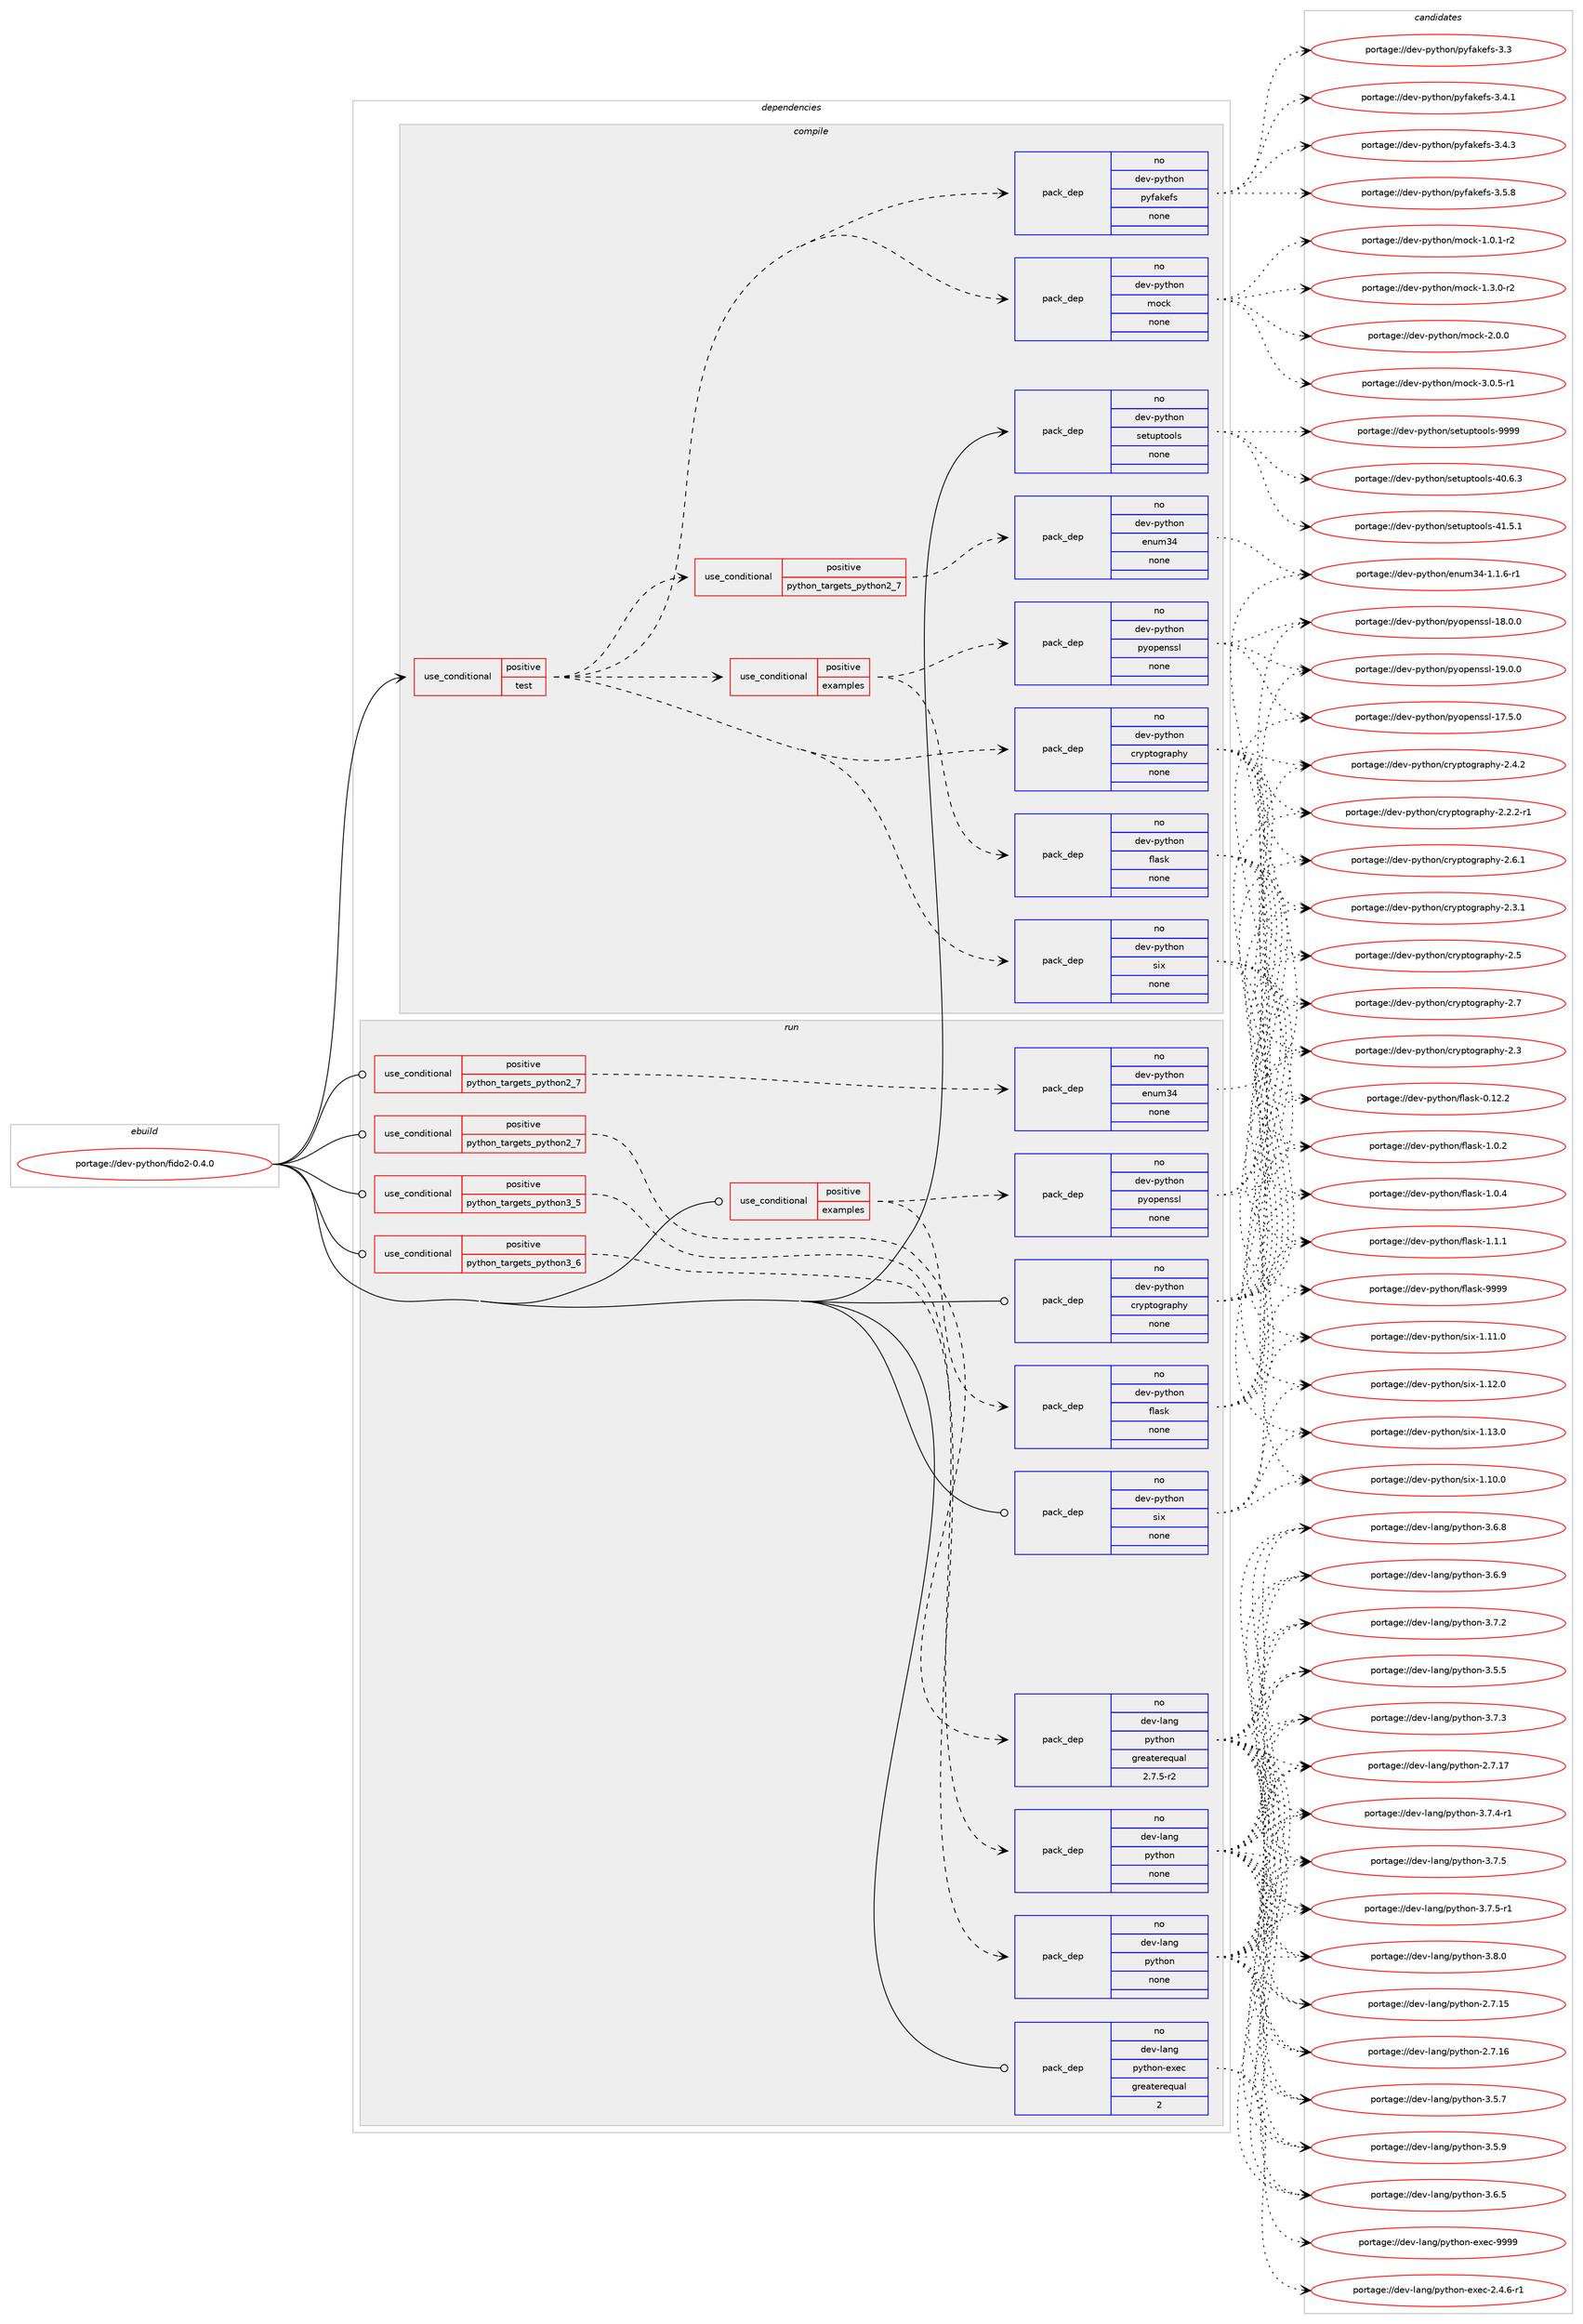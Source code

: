 digraph prolog {

# *************
# Graph options
# *************

newrank=true;
concentrate=true;
compound=true;
graph [rankdir=LR,fontname=Helvetica,fontsize=10,ranksep=1.5];#, ranksep=2.5, nodesep=0.2];
edge  [arrowhead=vee];
node  [fontname=Helvetica,fontsize=10];

# **********
# The ebuild
# **********

subgraph cluster_leftcol {
color=gray;
rank=same;
label=<<i>ebuild</i>>;
id [label="portage://dev-python/fido2-0.4.0", color=red, width=4, href="../dev-python/fido2-0.4.0.svg"];
}

# ****************
# The dependencies
# ****************

subgraph cluster_midcol {
color=gray;
label=<<i>dependencies</i>>;
subgraph cluster_compile {
fillcolor="#eeeeee";
style=filled;
label=<<i>compile</i>>;
subgraph cond28548 {
dependency139179 [label=<<TABLE BORDER="0" CELLBORDER="1" CELLSPACING="0" CELLPADDING="4"><TR><TD ROWSPAN="3" CELLPADDING="10">use_conditional</TD></TR><TR><TD>positive</TD></TR><TR><TD>test</TD></TR></TABLE>>, shape=none, color=red];
subgraph pack107303 {
dependency139180 [label=<<TABLE BORDER="0" CELLBORDER="1" CELLSPACING="0" CELLPADDING="4" WIDTH="220"><TR><TD ROWSPAN="6" CELLPADDING="30">pack_dep</TD></TR><TR><TD WIDTH="110">no</TD></TR><TR><TD>dev-python</TD></TR><TR><TD>six</TD></TR><TR><TD>none</TD></TR><TR><TD></TD></TR></TABLE>>, shape=none, color=blue];
}
dependency139179:e -> dependency139180:w [weight=20,style="dashed",arrowhead="vee"];
subgraph pack107304 {
dependency139181 [label=<<TABLE BORDER="0" CELLBORDER="1" CELLSPACING="0" CELLPADDING="4" WIDTH="220"><TR><TD ROWSPAN="6" CELLPADDING="30">pack_dep</TD></TR><TR><TD WIDTH="110">no</TD></TR><TR><TD>dev-python</TD></TR><TR><TD>cryptography</TD></TR><TR><TD>none</TD></TR><TR><TD></TD></TR></TABLE>>, shape=none, color=blue];
}
dependency139179:e -> dependency139181:w [weight=20,style="dashed",arrowhead="vee"];
subgraph cond28549 {
dependency139182 [label=<<TABLE BORDER="0" CELLBORDER="1" CELLSPACING="0" CELLPADDING="4"><TR><TD ROWSPAN="3" CELLPADDING="10">use_conditional</TD></TR><TR><TD>positive</TD></TR><TR><TD>python_targets_python2_7</TD></TR></TABLE>>, shape=none, color=red];
subgraph pack107305 {
dependency139183 [label=<<TABLE BORDER="0" CELLBORDER="1" CELLSPACING="0" CELLPADDING="4" WIDTH="220"><TR><TD ROWSPAN="6" CELLPADDING="30">pack_dep</TD></TR><TR><TD WIDTH="110">no</TD></TR><TR><TD>dev-python</TD></TR><TR><TD>enum34</TD></TR><TR><TD>none</TD></TR><TR><TD></TD></TR></TABLE>>, shape=none, color=blue];
}
dependency139182:e -> dependency139183:w [weight=20,style="dashed",arrowhead="vee"];
}
dependency139179:e -> dependency139182:w [weight=20,style="dashed",arrowhead="vee"];
subgraph cond28550 {
dependency139184 [label=<<TABLE BORDER="0" CELLBORDER="1" CELLSPACING="0" CELLPADDING="4"><TR><TD ROWSPAN="3" CELLPADDING="10">use_conditional</TD></TR><TR><TD>positive</TD></TR><TR><TD>examples</TD></TR></TABLE>>, shape=none, color=red];
subgraph pack107306 {
dependency139185 [label=<<TABLE BORDER="0" CELLBORDER="1" CELLSPACING="0" CELLPADDING="4" WIDTH="220"><TR><TD ROWSPAN="6" CELLPADDING="30">pack_dep</TD></TR><TR><TD WIDTH="110">no</TD></TR><TR><TD>dev-python</TD></TR><TR><TD>flask</TD></TR><TR><TD>none</TD></TR><TR><TD></TD></TR></TABLE>>, shape=none, color=blue];
}
dependency139184:e -> dependency139185:w [weight=20,style="dashed",arrowhead="vee"];
subgraph pack107307 {
dependency139186 [label=<<TABLE BORDER="0" CELLBORDER="1" CELLSPACING="0" CELLPADDING="4" WIDTH="220"><TR><TD ROWSPAN="6" CELLPADDING="30">pack_dep</TD></TR><TR><TD WIDTH="110">no</TD></TR><TR><TD>dev-python</TD></TR><TR><TD>pyopenssl</TD></TR><TR><TD>none</TD></TR><TR><TD></TD></TR></TABLE>>, shape=none, color=blue];
}
dependency139184:e -> dependency139186:w [weight=20,style="dashed",arrowhead="vee"];
}
dependency139179:e -> dependency139184:w [weight=20,style="dashed",arrowhead="vee"];
subgraph pack107308 {
dependency139187 [label=<<TABLE BORDER="0" CELLBORDER="1" CELLSPACING="0" CELLPADDING="4" WIDTH="220"><TR><TD ROWSPAN="6" CELLPADDING="30">pack_dep</TD></TR><TR><TD WIDTH="110">no</TD></TR><TR><TD>dev-python</TD></TR><TR><TD>mock</TD></TR><TR><TD>none</TD></TR><TR><TD></TD></TR></TABLE>>, shape=none, color=blue];
}
dependency139179:e -> dependency139187:w [weight=20,style="dashed",arrowhead="vee"];
subgraph pack107309 {
dependency139188 [label=<<TABLE BORDER="0" CELLBORDER="1" CELLSPACING="0" CELLPADDING="4" WIDTH="220"><TR><TD ROWSPAN="6" CELLPADDING="30">pack_dep</TD></TR><TR><TD WIDTH="110">no</TD></TR><TR><TD>dev-python</TD></TR><TR><TD>pyfakefs</TD></TR><TR><TD>none</TD></TR><TR><TD></TD></TR></TABLE>>, shape=none, color=blue];
}
dependency139179:e -> dependency139188:w [weight=20,style="dashed",arrowhead="vee"];
}
id:e -> dependency139179:w [weight=20,style="solid",arrowhead="vee"];
subgraph pack107310 {
dependency139189 [label=<<TABLE BORDER="0" CELLBORDER="1" CELLSPACING="0" CELLPADDING="4" WIDTH="220"><TR><TD ROWSPAN="6" CELLPADDING="30">pack_dep</TD></TR><TR><TD WIDTH="110">no</TD></TR><TR><TD>dev-python</TD></TR><TR><TD>setuptools</TD></TR><TR><TD>none</TD></TR><TR><TD></TD></TR></TABLE>>, shape=none, color=blue];
}
id:e -> dependency139189:w [weight=20,style="solid",arrowhead="vee"];
}
subgraph cluster_compileandrun {
fillcolor="#eeeeee";
style=filled;
label=<<i>compile and run</i>>;
}
subgraph cluster_run {
fillcolor="#eeeeee";
style=filled;
label=<<i>run</i>>;
subgraph cond28551 {
dependency139190 [label=<<TABLE BORDER="0" CELLBORDER="1" CELLSPACING="0" CELLPADDING="4"><TR><TD ROWSPAN="3" CELLPADDING="10">use_conditional</TD></TR><TR><TD>positive</TD></TR><TR><TD>examples</TD></TR></TABLE>>, shape=none, color=red];
subgraph pack107311 {
dependency139191 [label=<<TABLE BORDER="0" CELLBORDER="1" CELLSPACING="0" CELLPADDING="4" WIDTH="220"><TR><TD ROWSPAN="6" CELLPADDING="30">pack_dep</TD></TR><TR><TD WIDTH="110">no</TD></TR><TR><TD>dev-python</TD></TR><TR><TD>flask</TD></TR><TR><TD>none</TD></TR><TR><TD></TD></TR></TABLE>>, shape=none, color=blue];
}
dependency139190:e -> dependency139191:w [weight=20,style="dashed",arrowhead="vee"];
subgraph pack107312 {
dependency139192 [label=<<TABLE BORDER="0" CELLBORDER="1" CELLSPACING="0" CELLPADDING="4" WIDTH="220"><TR><TD ROWSPAN="6" CELLPADDING="30">pack_dep</TD></TR><TR><TD WIDTH="110">no</TD></TR><TR><TD>dev-python</TD></TR><TR><TD>pyopenssl</TD></TR><TR><TD>none</TD></TR><TR><TD></TD></TR></TABLE>>, shape=none, color=blue];
}
dependency139190:e -> dependency139192:w [weight=20,style="dashed",arrowhead="vee"];
}
id:e -> dependency139190:w [weight=20,style="solid",arrowhead="odot"];
subgraph cond28552 {
dependency139193 [label=<<TABLE BORDER="0" CELLBORDER="1" CELLSPACING="0" CELLPADDING="4"><TR><TD ROWSPAN="3" CELLPADDING="10">use_conditional</TD></TR><TR><TD>positive</TD></TR><TR><TD>python_targets_python2_7</TD></TR></TABLE>>, shape=none, color=red];
subgraph pack107313 {
dependency139194 [label=<<TABLE BORDER="0" CELLBORDER="1" CELLSPACING="0" CELLPADDING="4" WIDTH="220"><TR><TD ROWSPAN="6" CELLPADDING="30">pack_dep</TD></TR><TR><TD WIDTH="110">no</TD></TR><TR><TD>dev-lang</TD></TR><TR><TD>python</TD></TR><TR><TD>greaterequal</TD></TR><TR><TD>2.7.5-r2</TD></TR></TABLE>>, shape=none, color=blue];
}
dependency139193:e -> dependency139194:w [weight=20,style="dashed",arrowhead="vee"];
}
id:e -> dependency139193:w [weight=20,style="solid",arrowhead="odot"];
subgraph cond28553 {
dependency139195 [label=<<TABLE BORDER="0" CELLBORDER="1" CELLSPACING="0" CELLPADDING="4"><TR><TD ROWSPAN="3" CELLPADDING="10">use_conditional</TD></TR><TR><TD>positive</TD></TR><TR><TD>python_targets_python2_7</TD></TR></TABLE>>, shape=none, color=red];
subgraph pack107314 {
dependency139196 [label=<<TABLE BORDER="0" CELLBORDER="1" CELLSPACING="0" CELLPADDING="4" WIDTH="220"><TR><TD ROWSPAN="6" CELLPADDING="30">pack_dep</TD></TR><TR><TD WIDTH="110">no</TD></TR><TR><TD>dev-python</TD></TR><TR><TD>enum34</TD></TR><TR><TD>none</TD></TR><TR><TD></TD></TR></TABLE>>, shape=none, color=blue];
}
dependency139195:e -> dependency139196:w [weight=20,style="dashed",arrowhead="vee"];
}
id:e -> dependency139195:w [weight=20,style="solid",arrowhead="odot"];
subgraph cond28554 {
dependency139197 [label=<<TABLE BORDER="0" CELLBORDER="1" CELLSPACING="0" CELLPADDING="4"><TR><TD ROWSPAN="3" CELLPADDING="10">use_conditional</TD></TR><TR><TD>positive</TD></TR><TR><TD>python_targets_python3_5</TD></TR></TABLE>>, shape=none, color=red];
subgraph pack107315 {
dependency139198 [label=<<TABLE BORDER="0" CELLBORDER="1" CELLSPACING="0" CELLPADDING="4" WIDTH="220"><TR><TD ROWSPAN="6" CELLPADDING="30">pack_dep</TD></TR><TR><TD WIDTH="110">no</TD></TR><TR><TD>dev-lang</TD></TR><TR><TD>python</TD></TR><TR><TD>none</TD></TR><TR><TD></TD></TR></TABLE>>, shape=none, color=blue];
}
dependency139197:e -> dependency139198:w [weight=20,style="dashed",arrowhead="vee"];
}
id:e -> dependency139197:w [weight=20,style="solid",arrowhead="odot"];
subgraph cond28555 {
dependency139199 [label=<<TABLE BORDER="0" CELLBORDER="1" CELLSPACING="0" CELLPADDING="4"><TR><TD ROWSPAN="3" CELLPADDING="10">use_conditional</TD></TR><TR><TD>positive</TD></TR><TR><TD>python_targets_python3_6</TD></TR></TABLE>>, shape=none, color=red];
subgraph pack107316 {
dependency139200 [label=<<TABLE BORDER="0" CELLBORDER="1" CELLSPACING="0" CELLPADDING="4" WIDTH="220"><TR><TD ROWSPAN="6" CELLPADDING="30">pack_dep</TD></TR><TR><TD WIDTH="110">no</TD></TR><TR><TD>dev-lang</TD></TR><TR><TD>python</TD></TR><TR><TD>none</TD></TR><TR><TD></TD></TR></TABLE>>, shape=none, color=blue];
}
dependency139199:e -> dependency139200:w [weight=20,style="dashed",arrowhead="vee"];
}
id:e -> dependency139199:w [weight=20,style="solid",arrowhead="odot"];
subgraph pack107317 {
dependency139201 [label=<<TABLE BORDER="0" CELLBORDER="1" CELLSPACING="0" CELLPADDING="4" WIDTH="220"><TR><TD ROWSPAN="6" CELLPADDING="30">pack_dep</TD></TR><TR><TD WIDTH="110">no</TD></TR><TR><TD>dev-lang</TD></TR><TR><TD>python-exec</TD></TR><TR><TD>greaterequal</TD></TR><TR><TD>2</TD></TR></TABLE>>, shape=none, color=blue];
}
id:e -> dependency139201:w [weight=20,style="solid",arrowhead="odot"];
subgraph pack107318 {
dependency139202 [label=<<TABLE BORDER="0" CELLBORDER="1" CELLSPACING="0" CELLPADDING="4" WIDTH="220"><TR><TD ROWSPAN="6" CELLPADDING="30">pack_dep</TD></TR><TR><TD WIDTH="110">no</TD></TR><TR><TD>dev-python</TD></TR><TR><TD>cryptography</TD></TR><TR><TD>none</TD></TR><TR><TD></TD></TR></TABLE>>, shape=none, color=blue];
}
id:e -> dependency139202:w [weight=20,style="solid",arrowhead="odot"];
subgraph pack107319 {
dependency139203 [label=<<TABLE BORDER="0" CELLBORDER="1" CELLSPACING="0" CELLPADDING="4" WIDTH="220"><TR><TD ROWSPAN="6" CELLPADDING="30">pack_dep</TD></TR><TR><TD WIDTH="110">no</TD></TR><TR><TD>dev-python</TD></TR><TR><TD>six</TD></TR><TR><TD>none</TD></TR><TR><TD></TD></TR></TABLE>>, shape=none, color=blue];
}
id:e -> dependency139203:w [weight=20,style="solid",arrowhead="odot"];
}
}

# **************
# The candidates
# **************

subgraph cluster_choices {
rank=same;
color=gray;
label=<<i>candidates</i>>;

subgraph choice107303 {
color=black;
nodesep=1;
choiceportage100101118451121211161041111104711510512045494649484648 [label="portage://dev-python/six-1.10.0", color=red, width=4,href="../dev-python/six-1.10.0.svg"];
choiceportage100101118451121211161041111104711510512045494649494648 [label="portage://dev-python/six-1.11.0", color=red, width=4,href="../dev-python/six-1.11.0.svg"];
choiceportage100101118451121211161041111104711510512045494649504648 [label="portage://dev-python/six-1.12.0", color=red, width=4,href="../dev-python/six-1.12.0.svg"];
choiceportage100101118451121211161041111104711510512045494649514648 [label="portage://dev-python/six-1.13.0", color=red, width=4,href="../dev-python/six-1.13.0.svg"];
dependency139180:e -> choiceportage100101118451121211161041111104711510512045494649484648:w [style=dotted,weight="100"];
dependency139180:e -> choiceportage100101118451121211161041111104711510512045494649494648:w [style=dotted,weight="100"];
dependency139180:e -> choiceportage100101118451121211161041111104711510512045494649504648:w [style=dotted,weight="100"];
dependency139180:e -> choiceportage100101118451121211161041111104711510512045494649514648:w [style=dotted,weight="100"];
}
subgraph choice107304 {
color=black;
nodesep=1;
choiceportage100101118451121211161041111104799114121112116111103114971121041214550465046504511449 [label="portage://dev-python/cryptography-2.2.2-r1", color=red, width=4,href="../dev-python/cryptography-2.2.2-r1.svg"];
choiceportage1001011184511212111610411111047991141211121161111031149711210412145504651 [label="portage://dev-python/cryptography-2.3", color=red, width=4,href="../dev-python/cryptography-2.3.svg"];
choiceportage10010111845112121116104111110479911412111211611110311497112104121455046514649 [label="portage://dev-python/cryptography-2.3.1", color=red, width=4,href="../dev-python/cryptography-2.3.1.svg"];
choiceportage10010111845112121116104111110479911412111211611110311497112104121455046524650 [label="portage://dev-python/cryptography-2.4.2", color=red, width=4,href="../dev-python/cryptography-2.4.2.svg"];
choiceportage1001011184511212111610411111047991141211121161111031149711210412145504653 [label="portage://dev-python/cryptography-2.5", color=red, width=4,href="../dev-python/cryptography-2.5.svg"];
choiceportage10010111845112121116104111110479911412111211611110311497112104121455046544649 [label="portage://dev-python/cryptography-2.6.1", color=red, width=4,href="../dev-python/cryptography-2.6.1.svg"];
choiceportage1001011184511212111610411111047991141211121161111031149711210412145504655 [label="portage://dev-python/cryptography-2.7", color=red, width=4,href="../dev-python/cryptography-2.7.svg"];
dependency139181:e -> choiceportage100101118451121211161041111104799114121112116111103114971121041214550465046504511449:w [style=dotted,weight="100"];
dependency139181:e -> choiceportage1001011184511212111610411111047991141211121161111031149711210412145504651:w [style=dotted,weight="100"];
dependency139181:e -> choiceportage10010111845112121116104111110479911412111211611110311497112104121455046514649:w [style=dotted,weight="100"];
dependency139181:e -> choiceportage10010111845112121116104111110479911412111211611110311497112104121455046524650:w [style=dotted,weight="100"];
dependency139181:e -> choiceportage1001011184511212111610411111047991141211121161111031149711210412145504653:w [style=dotted,weight="100"];
dependency139181:e -> choiceportage10010111845112121116104111110479911412111211611110311497112104121455046544649:w [style=dotted,weight="100"];
dependency139181:e -> choiceportage1001011184511212111610411111047991141211121161111031149711210412145504655:w [style=dotted,weight="100"];
}
subgraph choice107305 {
color=black;
nodesep=1;
choiceportage100101118451121211161041111104710111011710951524549464946544511449 [label="portage://dev-python/enum34-1.1.6-r1", color=red, width=4,href="../dev-python/enum34-1.1.6-r1.svg"];
dependency139183:e -> choiceportage100101118451121211161041111104710111011710951524549464946544511449:w [style=dotted,weight="100"];
}
subgraph choice107306 {
color=black;
nodesep=1;
choiceportage10010111845112121116104111110471021089711510745484649504650 [label="portage://dev-python/flask-0.12.2", color=red, width=4,href="../dev-python/flask-0.12.2.svg"];
choiceportage100101118451121211161041111104710210897115107454946484650 [label="portage://dev-python/flask-1.0.2", color=red, width=4,href="../dev-python/flask-1.0.2.svg"];
choiceportage100101118451121211161041111104710210897115107454946484652 [label="portage://dev-python/flask-1.0.4", color=red, width=4,href="../dev-python/flask-1.0.4.svg"];
choiceportage100101118451121211161041111104710210897115107454946494649 [label="portage://dev-python/flask-1.1.1", color=red, width=4,href="../dev-python/flask-1.1.1.svg"];
choiceportage1001011184511212111610411111047102108971151074557575757 [label="portage://dev-python/flask-9999", color=red, width=4,href="../dev-python/flask-9999.svg"];
dependency139185:e -> choiceportage10010111845112121116104111110471021089711510745484649504650:w [style=dotted,weight="100"];
dependency139185:e -> choiceportage100101118451121211161041111104710210897115107454946484650:w [style=dotted,weight="100"];
dependency139185:e -> choiceportage100101118451121211161041111104710210897115107454946484652:w [style=dotted,weight="100"];
dependency139185:e -> choiceportage100101118451121211161041111104710210897115107454946494649:w [style=dotted,weight="100"];
dependency139185:e -> choiceportage1001011184511212111610411111047102108971151074557575757:w [style=dotted,weight="100"];
}
subgraph choice107307 {
color=black;
nodesep=1;
choiceportage100101118451121211161041111104711212111111210111011511510845495546534648 [label="portage://dev-python/pyopenssl-17.5.0", color=red, width=4,href="../dev-python/pyopenssl-17.5.0.svg"];
choiceportage100101118451121211161041111104711212111111210111011511510845495646484648 [label="portage://dev-python/pyopenssl-18.0.0", color=red, width=4,href="../dev-python/pyopenssl-18.0.0.svg"];
choiceportage100101118451121211161041111104711212111111210111011511510845495746484648 [label="portage://dev-python/pyopenssl-19.0.0", color=red, width=4,href="../dev-python/pyopenssl-19.0.0.svg"];
dependency139186:e -> choiceportage100101118451121211161041111104711212111111210111011511510845495546534648:w [style=dotted,weight="100"];
dependency139186:e -> choiceportage100101118451121211161041111104711212111111210111011511510845495646484648:w [style=dotted,weight="100"];
dependency139186:e -> choiceportage100101118451121211161041111104711212111111210111011511510845495746484648:w [style=dotted,weight="100"];
}
subgraph choice107308 {
color=black;
nodesep=1;
choiceportage1001011184511212111610411111047109111991074549464846494511450 [label="portage://dev-python/mock-1.0.1-r2", color=red, width=4,href="../dev-python/mock-1.0.1-r2.svg"];
choiceportage1001011184511212111610411111047109111991074549465146484511450 [label="portage://dev-python/mock-1.3.0-r2", color=red, width=4,href="../dev-python/mock-1.3.0-r2.svg"];
choiceportage100101118451121211161041111104710911199107455046484648 [label="portage://dev-python/mock-2.0.0", color=red, width=4,href="../dev-python/mock-2.0.0.svg"];
choiceportage1001011184511212111610411111047109111991074551464846534511449 [label="portage://dev-python/mock-3.0.5-r1", color=red, width=4,href="../dev-python/mock-3.0.5-r1.svg"];
dependency139187:e -> choiceportage1001011184511212111610411111047109111991074549464846494511450:w [style=dotted,weight="100"];
dependency139187:e -> choiceportage1001011184511212111610411111047109111991074549465146484511450:w [style=dotted,weight="100"];
dependency139187:e -> choiceportage100101118451121211161041111104710911199107455046484648:w [style=dotted,weight="100"];
dependency139187:e -> choiceportage1001011184511212111610411111047109111991074551464846534511449:w [style=dotted,weight="100"];
}
subgraph choice107309 {
color=black;
nodesep=1;
choiceportage10010111845112121116104111110471121211029710710110211545514651 [label="portage://dev-python/pyfakefs-3.3", color=red, width=4,href="../dev-python/pyfakefs-3.3.svg"];
choiceportage100101118451121211161041111104711212110297107101102115455146524649 [label="portage://dev-python/pyfakefs-3.4.1", color=red, width=4,href="../dev-python/pyfakefs-3.4.1.svg"];
choiceportage100101118451121211161041111104711212110297107101102115455146524651 [label="portage://dev-python/pyfakefs-3.4.3", color=red, width=4,href="../dev-python/pyfakefs-3.4.3.svg"];
choiceportage100101118451121211161041111104711212110297107101102115455146534656 [label="portage://dev-python/pyfakefs-3.5.8", color=red, width=4,href="../dev-python/pyfakefs-3.5.8.svg"];
dependency139188:e -> choiceportage10010111845112121116104111110471121211029710710110211545514651:w [style=dotted,weight="100"];
dependency139188:e -> choiceportage100101118451121211161041111104711212110297107101102115455146524649:w [style=dotted,weight="100"];
dependency139188:e -> choiceportage100101118451121211161041111104711212110297107101102115455146524651:w [style=dotted,weight="100"];
dependency139188:e -> choiceportage100101118451121211161041111104711212110297107101102115455146534656:w [style=dotted,weight="100"];
}
subgraph choice107310 {
color=black;
nodesep=1;
choiceportage100101118451121211161041111104711510111611711211611111110811545524846544651 [label="portage://dev-python/setuptools-40.6.3", color=red, width=4,href="../dev-python/setuptools-40.6.3.svg"];
choiceportage100101118451121211161041111104711510111611711211611111110811545524946534649 [label="portage://dev-python/setuptools-41.5.1", color=red, width=4,href="../dev-python/setuptools-41.5.1.svg"];
choiceportage10010111845112121116104111110471151011161171121161111111081154557575757 [label="portage://dev-python/setuptools-9999", color=red, width=4,href="../dev-python/setuptools-9999.svg"];
dependency139189:e -> choiceportage100101118451121211161041111104711510111611711211611111110811545524846544651:w [style=dotted,weight="100"];
dependency139189:e -> choiceportage100101118451121211161041111104711510111611711211611111110811545524946534649:w [style=dotted,weight="100"];
dependency139189:e -> choiceportage10010111845112121116104111110471151011161171121161111111081154557575757:w [style=dotted,weight="100"];
}
subgraph choice107311 {
color=black;
nodesep=1;
choiceportage10010111845112121116104111110471021089711510745484649504650 [label="portage://dev-python/flask-0.12.2", color=red, width=4,href="../dev-python/flask-0.12.2.svg"];
choiceportage100101118451121211161041111104710210897115107454946484650 [label="portage://dev-python/flask-1.0.2", color=red, width=4,href="../dev-python/flask-1.0.2.svg"];
choiceportage100101118451121211161041111104710210897115107454946484652 [label="portage://dev-python/flask-1.0.4", color=red, width=4,href="../dev-python/flask-1.0.4.svg"];
choiceportage100101118451121211161041111104710210897115107454946494649 [label="portage://dev-python/flask-1.1.1", color=red, width=4,href="../dev-python/flask-1.1.1.svg"];
choiceportage1001011184511212111610411111047102108971151074557575757 [label="portage://dev-python/flask-9999", color=red, width=4,href="../dev-python/flask-9999.svg"];
dependency139191:e -> choiceportage10010111845112121116104111110471021089711510745484649504650:w [style=dotted,weight="100"];
dependency139191:e -> choiceportage100101118451121211161041111104710210897115107454946484650:w [style=dotted,weight="100"];
dependency139191:e -> choiceportage100101118451121211161041111104710210897115107454946484652:w [style=dotted,weight="100"];
dependency139191:e -> choiceportage100101118451121211161041111104710210897115107454946494649:w [style=dotted,weight="100"];
dependency139191:e -> choiceportage1001011184511212111610411111047102108971151074557575757:w [style=dotted,weight="100"];
}
subgraph choice107312 {
color=black;
nodesep=1;
choiceportage100101118451121211161041111104711212111111210111011511510845495546534648 [label="portage://dev-python/pyopenssl-17.5.0", color=red, width=4,href="../dev-python/pyopenssl-17.5.0.svg"];
choiceportage100101118451121211161041111104711212111111210111011511510845495646484648 [label="portage://dev-python/pyopenssl-18.0.0", color=red, width=4,href="../dev-python/pyopenssl-18.0.0.svg"];
choiceportage100101118451121211161041111104711212111111210111011511510845495746484648 [label="portage://dev-python/pyopenssl-19.0.0", color=red, width=4,href="../dev-python/pyopenssl-19.0.0.svg"];
dependency139192:e -> choiceportage100101118451121211161041111104711212111111210111011511510845495546534648:w [style=dotted,weight="100"];
dependency139192:e -> choiceportage100101118451121211161041111104711212111111210111011511510845495646484648:w [style=dotted,weight="100"];
dependency139192:e -> choiceportage100101118451121211161041111104711212111111210111011511510845495746484648:w [style=dotted,weight="100"];
}
subgraph choice107313 {
color=black;
nodesep=1;
choiceportage10010111845108971101034711212111610411111045504655464953 [label="portage://dev-lang/python-2.7.15", color=red, width=4,href="../dev-lang/python-2.7.15.svg"];
choiceportage10010111845108971101034711212111610411111045504655464954 [label="portage://dev-lang/python-2.7.16", color=red, width=4,href="../dev-lang/python-2.7.16.svg"];
choiceportage10010111845108971101034711212111610411111045504655464955 [label="portage://dev-lang/python-2.7.17", color=red, width=4,href="../dev-lang/python-2.7.17.svg"];
choiceportage100101118451089711010347112121116104111110455146534653 [label="portage://dev-lang/python-3.5.5", color=red, width=4,href="../dev-lang/python-3.5.5.svg"];
choiceportage100101118451089711010347112121116104111110455146534655 [label="portage://dev-lang/python-3.5.7", color=red, width=4,href="../dev-lang/python-3.5.7.svg"];
choiceportage100101118451089711010347112121116104111110455146534657 [label="portage://dev-lang/python-3.5.9", color=red, width=4,href="../dev-lang/python-3.5.9.svg"];
choiceportage100101118451089711010347112121116104111110455146544653 [label="portage://dev-lang/python-3.6.5", color=red, width=4,href="../dev-lang/python-3.6.5.svg"];
choiceportage100101118451089711010347112121116104111110455146544656 [label="portage://dev-lang/python-3.6.8", color=red, width=4,href="../dev-lang/python-3.6.8.svg"];
choiceportage100101118451089711010347112121116104111110455146544657 [label="portage://dev-lang/python-3.6.9", color=red, width=4,href="../dev-lang/python-3.6.9.svg"];
choiceportage100101118451089711010347112121116104111110455146554650 [label="portage://dev-lang/python-3.7.2", color=red, width=4,href="../dev-lang/python-3.7.2.svg"];
choiceportage100101118451089711010347112121116104111110455146554651 [label="portage://dev-lang/python-3.7.3", color=red, width=4,href="../dev-lang/python-3.7.3.svg"];
choiceportage1001011184510897110103471121211161041111104551465546524511449 [label="portage://dev-lang/python-3.7.4-r1", color=red, width=4,href="../dev-lang/python-3.7.4-r1.svg"];
choiceportage100101118451089711010347112121116104111110455146554653 [label="portage://dev-lang/python-3.7.5", color=red, width=4,href="../dev-lang/python-3.7.5.svg"];
choiceportage1001011184510897110103471121211161041111104551465546534511449 [label="portage://dev-lang/python-3.7.5-r1", color=red, width=4,href="../dev-lang/python-3.7.5-r1.svg"];
choiceportage100101118451089711010347112121116104111110455146564648 [label="portage://dev-lang/python-3.8.0", color=red, width=4,href="../dev-lang/python-3.8.0.svg"];
dependency139194:e -> choiceportage10010111845108971101034711212111610411111045504655464953:w [style=dotted,weight="100"];
dependency139194:e -> choiceportage10010111845108971101034711212111610411111045504655464954:w [style=dotted,weight="100"];
dependency139194:e -> choiceportage10010111845108971101034711212111610411111045504655464955:w [style=dotted,weight="100"];
dependency139194:e -> choiceportage100101118451089711010347112121116104111110455146534653:w [style=dotted,weight="100"];
dependency139194:e -> choiceportage100101118451089711010347112121116104111110455146534655:w [style=dotted,weight="100"];
dependency139194:e -> choiceportage100101118451089711010347112121116104111110455146534657:w [style=dotted,weight="100"];
dependency139194:e -> choiceportage100101118451089711010347112121116104111110455146544653:w [style=dotted,weight="100"];
dependency139194:e -> choiceportage100101118451089711010347112121116104111110455146544656:w [style=dotted,weight="100"];
dependency139194:e -> choiceportage100101118451089711010347112121116104111110455146544657:w [style=dotted,weight="100"];
dependency139194:e -> choiceportage100101118451089711010347112121116104111110455146554650:w [style=dotted,weight="100"];
dependency139194:e -> choiceportage100101118451089711010347112121116104111110455146554651:w [style=dotted,weight="100"];
dependency139194:e -> choiceportage1001011184510897110103471121211161041111104551465546524511449:w [style=dotted,weight="100"];
dependency139194:e -> choiceportage100101118451089711010347112121116104111110455146554653:w [style=dotted,weight="100"];
dependency139194:e -> choiceportage1001011184510897110103471121211161041111104551465546534511449:w [style=dotted,weight="100"];
dependency139194:e -> choiceportage100101118451089711010347112121116104111110455146564648:w [style=dotted,weight="100"];
}
subgraph choice107314 {
color=black;
nodesep=1;
choiceportage100101118451121211161041111104710111011710951524549464946544511449 [label="portage://dev-python/enum34-1.1.6-r1", color=red, width=4,href="../dev-python/enum34-1.1.6-r1.svg"];
dependency139196:e -> choiceportage100101118451121211161041111104710111011710951524549464946544511449:w [style=dotted,weight="100"];
}
subgraph choice107315 {
color=black;
nodesep=1;
choiceportage10010111845108971101034711212111610411111045504655464953 [label="portage://dev-lang/python-2.7.15", color=red, width=4,href="../dev-lang/python-2.7.15.svg"];
choiceportage10010111845108971101034711212111610411111045504655464954 [label="portage://dev-lang/python-2.7.16", color=red, width=4,href="../dev-lang/python-2.7.16.svg"];
choiceportage10010111845108971101034711212111610411111045504655464955 [label="portage://dev-lang/python-2.7.17", color=red, width=4,href="../dev-lang/python-2.7.17.svg"];
choiceportage100101118451089711010347112121116104111110455146534653 [label="portage://dev-lang/python-3.5.5", color=red, width=4,href="../dev-lang/python-3.5.5.svg"];
choiceportage100101118451089711010347112121116104111110455146534655 [label="portage://dev-lang/python-3.5.7", color=red, width=4,href="../dev-lang/python-3.5.7.svg"];
choiceportage100101118451089711010347112121116104111110455146534657 [label="portage://dev-lang/python-3.5.9", color=red, width=4,href="../dev-lang/python-3.5.9.svg"];
choiceportage100101118451089711010347112121116104111110455146544653 [label="portage://dev-lang/python-3.6.5", color=red, width=4,href="../dev-lang/python-3.6.5.svg"];
choiceportage100101118451089711010347112121116104111110455146544656 [label="portage://dev-lang/python-3.6.8", color=red, width=4,href="../dev-lang/python-3.6.8.svg"];
choiceportage100101118451089711010347112121116104111110455146544657 [label="portage://dev-lang/python-3.6.9", color=red, width=4,href="../dev-lang/python-3.6.9.svg"];
choiceportage100101118451089711010347112121116104111110455146554650 [label="portage://dev-lang/python-3.7.2", color=red, width=4,href="../dev-lang/python-3.7.2.svg"];
choiceportage100101118451089711010347112121116104111110455146554651 [label="portage://dev-lang/python-3.7.3", color=red, width=4,href="../dev-lang/python-3.7.3.svg"];
choiceportage1001011184510897110103471121211161041111104551465546524511449 [label="portage://dev-lang/python-3.7.4-r1", color=red, width=4,href="../dev-lang/python-3.7.4-r1.svg"];
choiceportage100101118451089711010347112121116104111110455146554653 [label="portage://dev-lang/python-3.7.5", color=red, width=4,href="../dev-lang/python-3.7.5.svg"];
choiceportage1001011184510897110103471121211161041111104551465546534511449 [label="portage://dev-lang/python-3.7.5-r1", color=red, width=4,href="../dev-lang/python-3.7.5-r1.svg"];
choiceportage100101118451089711010347112121116104111110455146564648 [label="portage://dev-lang/python-3.8.0", color=red, width=4,href="../dev-lang/python-3.8.0.svg"];
dependency139198:e -> choiceportage10010111845108971101034711212111610411111045504655464953:w [style=dotted,weight="100"];
dependency139198:e -> choiceportage10010111845108971101034711212111610411111045504655464954:w [style=dotted,weight="100"];
dependency139198:e -> choiceportage10010111845108971101034711212111610411111045504655464955:w [style=dotted,weight="100"];
dependency139198:e -> choiceportage100101118451089711010347112121116104111110455146534653:w [style=dotted,weight="100"];
dependency139198:e -> choiceportage100101118451089711010347112121116104111110455146534655:w [style=dotted,weight="100"];
dependency139198:e -> choiceportage100101118451089711010347112121116104111110455146534657:w [style=dotted,weight="100"];
dependency139198:e -> choiceportage100101118451089711010347112121116104111110455146544653:w [style=dotted,weight="100"];
dependency139198:e -> choiceportage100101118451089711010347112121116104111110455146544656:w [style=dotted,weight="100"];
dependency139198:e -> choiceportage100101118451089711010347112121116104111110455146544657:w [style=dotted,weight="100"];
dependency139198:e -> choiceportage100101118451089711010347112121116104111110455146554650:w [style=dotted,weight="100"];
dependency139198:e -> choiceportage100101118451089711010347112121116104111110455146554651:w [style=dotted,weight="100"];
dependency139198:e -> choiceportage1001011184510897110103471121211161041111104551465546524511449:w [style=dotted,weight="100"];
dependency139198:e -> choiceportage100101118451089711010347112121116104111110455146554653:w [style=dotted,weight="100"];
dependency139198:e -> choiceportage1001011184510897110103471121211161041111104551465546534511449:w [style=dotted,weight="100"];
dependency139198:e -> choiceportage100101118451089711010347112121116104111110455146564648:w [style=dotted,weight="100"];
}
subgraph choice107316 {
color=black;
nodesep=1;
choiceportage10010111845108971101034711212111610411111045504655464953 [label="portage://dev-lang/python-2.7.15", color=red, width=4,href="../dev-lang/python-2.7.15.svg"];
choiceportage10010111845108971101034711212111610411111045504655464954 [label="portage://dev-lang/python-2.7.16", color=red, width=4,href="../dev-lang/python-2.7.16.svg"];
choiceportage10010111845108971101034711212111610411111045504655464955 [label="portage://dev-lang/python-2.7.17", color=red, width=4,href="../dev-lang/python-2.7.17.svg"];
choiceportage100101118451089711010347112121116104111110455146534653 [label="portage://dev-lang/python-3.5.5", color=red, width=4,href="../dev-lang/python-3.5.5.svg"];
choiceportage100101118451089711010347112121116104111110455146534655 [label="portage://dev-lang/python-3.5.7", color=red, width=4,href="../dev-lang/python-3.5.7.svg"];
choiceportage100101118451089711010347112121116104111110455146534657 [label="portage://dev-lang/python-3.5.9", color=red, width=4,href="../dev-lang/python-3.5.9.svg"];
choiceportage100101118451089711010347112121116104111110455146544653 [label="portage://dev-lang/python-3.6.5", color=red, width=4,href="../dev-lang/python-3.6.5.svg"];
choiceportage100101118451089711010347112121116104111110455146544656 [label="portage://dev-lang/python-3.6.8", color=red, width=4,href="../dev-lang/python-3.6.8.svg"];
choiceportage100101118451089711010347112121116104111110455146544657 [label="portage://dev-lang/python-3.6.9", color=red, width=4,href="../dev-lang/python-3.6.9.svg"];
choiceportage100101118451089711010347112121116104111110455146554650 [label="portage://dev-lang/python-3.7.2", color=red, width=4,href="../dev-lang/python-3.7.2.svg"];
choiceportage100101118451089711010347112121116104111110455146554651 [label="portage://dev-lang/python-3.7.3", color=red, width=4,href="../dev-lang/python-3.7.3.svg"];
choiceportage1001011184510897110103471121211161041111104551465546524511449 [label="portage://dev-lang/python-3.7.4-r1", color=red, width=4,href="../dev-lang/python-3.7.4-r1.svg"];
choiceportage100101118451089711010347112121116104111110455146554653 [label="portage://dev-lang/python-3.7.5", color=red, width=4,href="../dev-lang/python-3.7.5.svg"];
choiceportage1001011184510897110103471121211161041111104551465546534511449 [label="portage://dev-lang/python-3.7.5-r1", color=red, width=4,href="../dev-lang/python-3.7.5-r1.svg"];
choiceportage100101118451089711010347112121116104111110455146564648 [label="portage://dev-lang/python-3.8.0", color=red, width=4,href="../dev-lang/python-3.8.0.svg"];
dependency139200:e -> choiceportage10010111845108971101034711212111610411111045504655464953:w [style=dotted,weight="100"];
dependency139200:e -> choiceportage10010111845108971101034711212111610411111045504655464954:w [style=dotted,weight="100"];
dependency139200:e -> choiceportage10010111845108971101034711212111610411111045504655464955:w [style=dotted,weight="100"];
dependency139200:e -> choiceportage100101118451089711010347112121116104111110455146534653:w [style=dotted,weight="100"];
dependency139200:e -> choiceportage100101118451089711010347112121116104111110455146534655:w [style=dotted,weight="100"];
dependency139200:e -> choiceportage100101118451089711010347112121116104111110455146534657:w [style=dotted,weight="100"];
dependency139200:e -> choiceportage100101118451089711010347112121116104111110455146544653:w [style=dotted,weight="100"];
dependency139200:e -> choiceportage100101118451089711010347112121116104111110455146544656:w [style=dotted,weight="100"];
dependency139200:e -> choiceportage100101118451089711010347112121116104111110455146544657:w [style=dotted,weight="100"];
dependency139200:e -> choiceportage100101118451089711010347112121116104111110455146554650:w [style=dotted,weight="100"];
dependency139200:e -> choiceportage100101118451089711010347112121116104111110455146554651:w [style=dotted,weight="100"];
dependency139200:e -> choiceportage1001011184510897110103471121211161041111104551465546524511449:w [style=dotted,weight="100"];
dependency139200:e -> choiceportage100101118451089711010347112121116104111110455146554653:w [style=dotted,weight="100"];
dependency139200:e -> choiceportage1001011184510897110103471121211161041111104551465546534511449:w [style=dotted,weight="100"];
dependency139200:e -> choiceportage100101118451089711010347112121116104111110455146564648:w [style=dotted,weight="100"];
}
subgraph choice107317 {
color=black;
nodesep=1;
choiceportage10010111845108971101034711212111610411111045101120101994550465246544511449 [label="portage://dev-lang/python-exec-2.4.6-r1", color=red, width=4,href="../dev-lang/python-exec-2.4.6-r1.svg"];
choiceportage10010111845108971101034711212111610411111045101120101994557575757 [label="portage://dev-lang/python-exec-9999", color=red, width=4,href="../dev-lang/python-exec-9999.svg"];
dependency139201:e -> choiceportage10010111845108971101034711212111610411111045101120101994550465246544511449:w [style=dotted,weight="100"];
dependency139201:e -> choiceportage10010111845108971101034711212111610411111045101120101994557575757:w [style=dotted,weight="100"];
}
subgraph choice107318 {
color=black;
nodesep=1;
choiceportage100101118451121211161041111104799114121112116111103114971121041214550465046504511449 [label="portage://dev-python/cryptography-2.2.2-r1", color=red, width=4,href="../dev-python/cryptography-2.2.2-r1.svg"];
choiceportage1001011184511212111610411111047991141211121161111031149711210412145504651 [label="portage://dev-python/cryptography-2.3", color=red, width=4,href="../dev-python/cryptography-2.3.svg"];
choiceportage10010111845112121116104111110479911412111211611110311497112104121455046514649 [label="portage://dev-python/cryptography-2.3.1", color=red, width=4,href="../dev-python/cryptography-2.3.1.svg"];
choiceportage10010111845112121116104111110479911412111211611110311497112104121455046524650 [label="portage://dev-python/cryptography-2.4.2", color=red, width=4,href="../dev-python/cryptography-2.4.2.svg"];
choiceportage1001011184511212111610411111047991141211121161111031149711210412145504653 [label="portage://dev-python/cryptography-2.5", color=red, width=4,href="../dev-python/cryptography-2.5.svg"];
choiceportage10010111845112121116104111110479911412111211611110311497112104121455046544649 [label="portage://dev-python/cryptography-2.6.1", color=red, width=4,href="../dev-python/cryptography-2.6.1.svg"];
choiceportage1001011184511212111610411111047991141211121161111031149711210412145504655 [label="portage://dev-python/cryptography-2.7", color=red, width=4,href="../dev-python/cryptography-2.7.svg"];
dependency139202:e -> choiceportage100101118451121211161041111104799114121112116111103114971121041214550465046504511449:w [style=dotted,weight="100"];
dependency139202:e -> choiceportage1001011184511212111610411111047991141211121161111031149711210412145504651:w [style=dotted,weight="100"];
dependency139202:e -> choiceportage10010111845112121116104111110479911412111211611110311497112104121455046514649:w [style=dotted,weight="100"];
dependency139202:e -> choiceportage10010111845112121116104111110479911412111211611110311497112104121455046524650:w [style=dotted,weight="100"];
dependency139202:e -> choiceportage1001011184511212111610411111047991141211121161111031149711210412145504653:w [style=dotted,weight="100"];
dependency139202:e -> choiceportage10010111845112121116104111110479911412111211611110311497112104121455046544649:w [style=dotted,weight="100"];
dependency139202:e -> choiceportage1001011184511212111610411111047991141211121161111031149711210412145504655:w [style=dotted,weight="100"];
}
subgraph choice107319 {
color=black;
nodesep=1;
choiceportage100101118451121211161041111104711510512045494649484648 [label="portage://dev-python/six-1.10.0", color=red, width=4,href="../dev-python/six-1.10.0.svg"];
choiceportage100101118451121211161041111104711510512045494649494648 [label="portage://dev-python/six-1.11.0", color=red, width=4,href="../dev-python/six-1.11.0.svg"];
choiceportage100101118451121211161041111104711510512045494649504648 [label="portage://dev-python/six-1.12.0", color=red, width=4,href="../dev-python/six-1.12.0.svg"];
choiceportage100101118451121211161041111104711510512045494649514648 [label="portage://dev-python/six-1.13.0", color=red, width=4,href="../dev-python/six-1.13.0.svg"];
dependency139203:e -> choiceportage100101118451121211161041111104711510512045494649484648:w [style=dotted,weight="100"];
dependency139203:e -> choiceportage100101118451121211161041111104711510512045494649494648:w [style=dotted,weight="100"];
dependency139203:e -> choiceportage100101118451121211161041111104711510512045494649504648:w [style=dotted,weight="100"];
dependency139203:e -> choiceportage100101118451121211161041111104711510512045494649514648:w [style=dotted,weight="100"];
}
}

}
